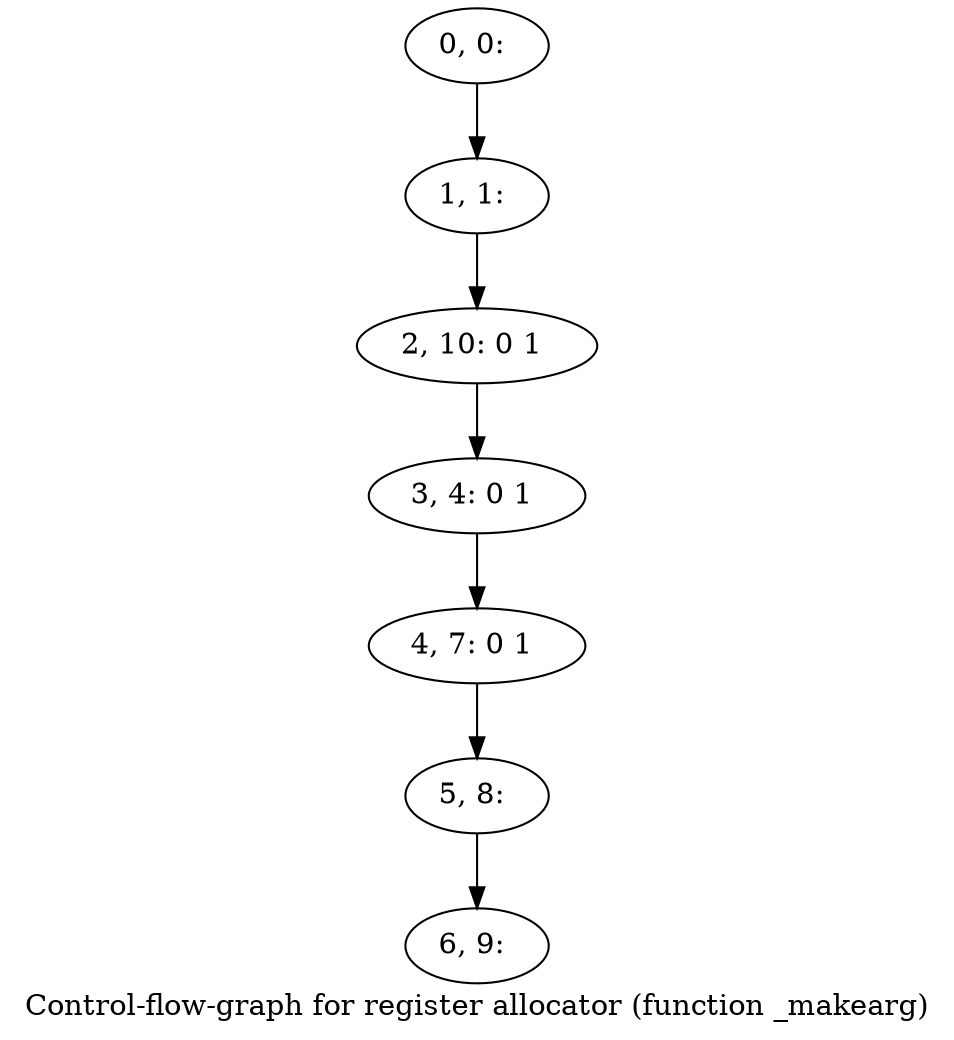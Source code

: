 digraph G {
graph [label="Control-flow-graph for register allocator (function _makearg)"]
0[label="0, 0: "];
1[label="1, 1: "];
2[label="2, 10: 0 1 "];
3[label="3, 4: 0 1 "];
4[label="4, 7: 0 1 "];
5[label="5, 8: "];
6[label="6, 9: "];
0->1 ;
1->2 ;
2->3 ;
3->4 ;
4->5 ;
5->6 ;
}
